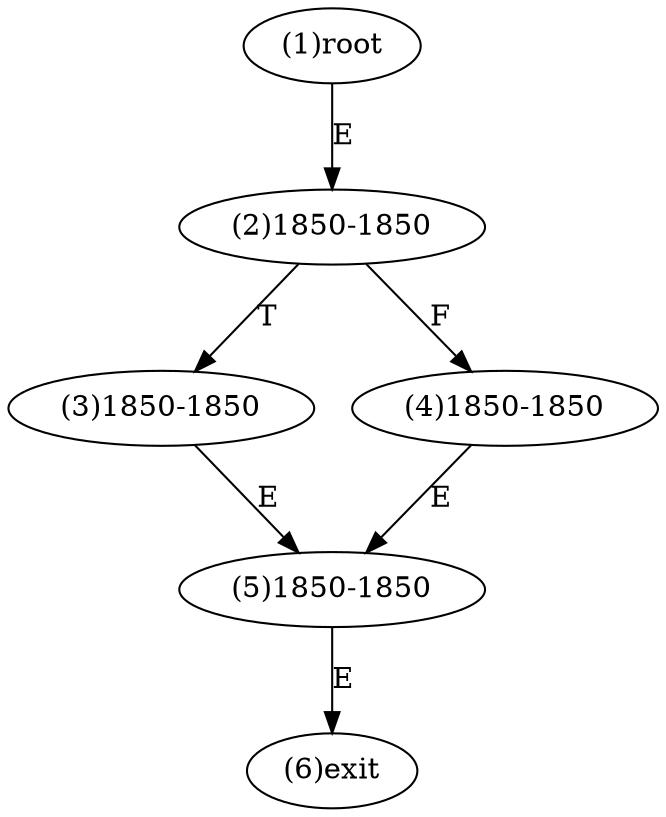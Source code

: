 digraph "" { 
1[ label="(1)root"];
2[ label="(2)1850-1850"];
3[ label="(3)1850-1850"];
4[ label="(4)1850-1850"];
5[ label="(5)1850-1850"];
6[ label="(6)exit"];
1->2[ label="E"];
2->4[ label="F"];
2->3[ label="T"];
3->5[ label="E"];
4->5[ label="E"];
5->6[ label="E"];
}
